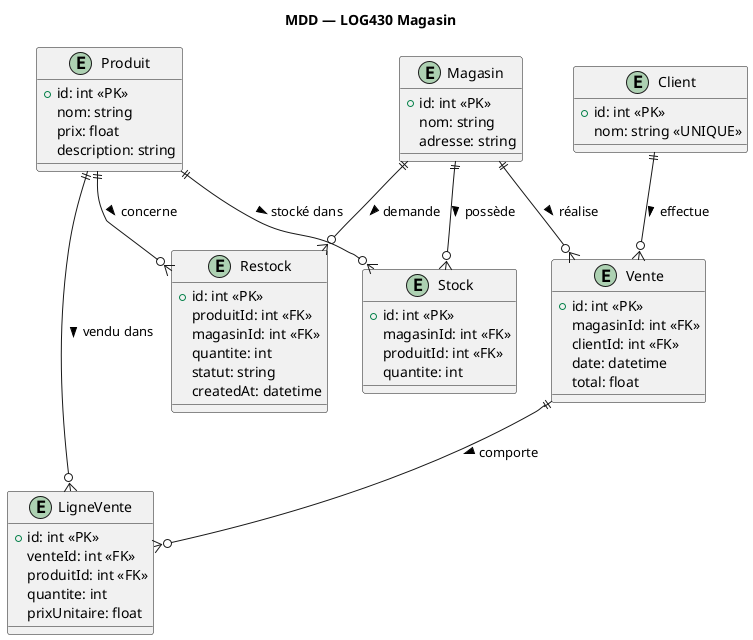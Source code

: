 @startuml MDD
title MDD — LOG430 Magasin

entity "Produit" as Produit {
  +id: int <<PK>>
  nom: string
  prix: float
  description: string
}

entity "Magasin" as Magasin {
  +id: int <<PK>>
  nom: string
  adresse: string
}

entity "Stock" as Stock {
  +id: int <<PK>>
  magasinId: int <<FK>>
  produitId: int <<FK>>
  quantite: int
}

entity "Client" as Client {
  +id: int <<PK>>
  nom: string <<UNIQUE>>
}

entity "Vente" as Vente {
  +id: int <<PK>>
  magasinId: int <<FK>>
  clientId: int <<FK>>
  date: datetime
  total: float
}

entity "LigneVente" as LigneVente {
  +id: int <<PK>>
  venteId: int <<FK>>
  produitId: int <<FK>>
  quantite: int
  prixUnitaire: float
}

entity "Restock" as Restock {
  +id: int <<PK>>
  produitId: int <<FK>>
  magasinId: int <<FK>>
  quantite: int
  statut: string
  createdAt: datetime
}

' Relations (associations / cardinalités)
Magasin ||--o{ Stock : possède >
Produit ||--o{ Stock : stocké dans >

Magasin ||--o{ Vente : réalise >
Client ||--o{ Vente : effectue >
Vente ||--o{ LigneVente : comporte >
Produit ||--o{ LigneVente : vendu dans >

Produit ||--o{ Restock : concerne >
Magasin ||--o{ Restock : demande >

@enduml
